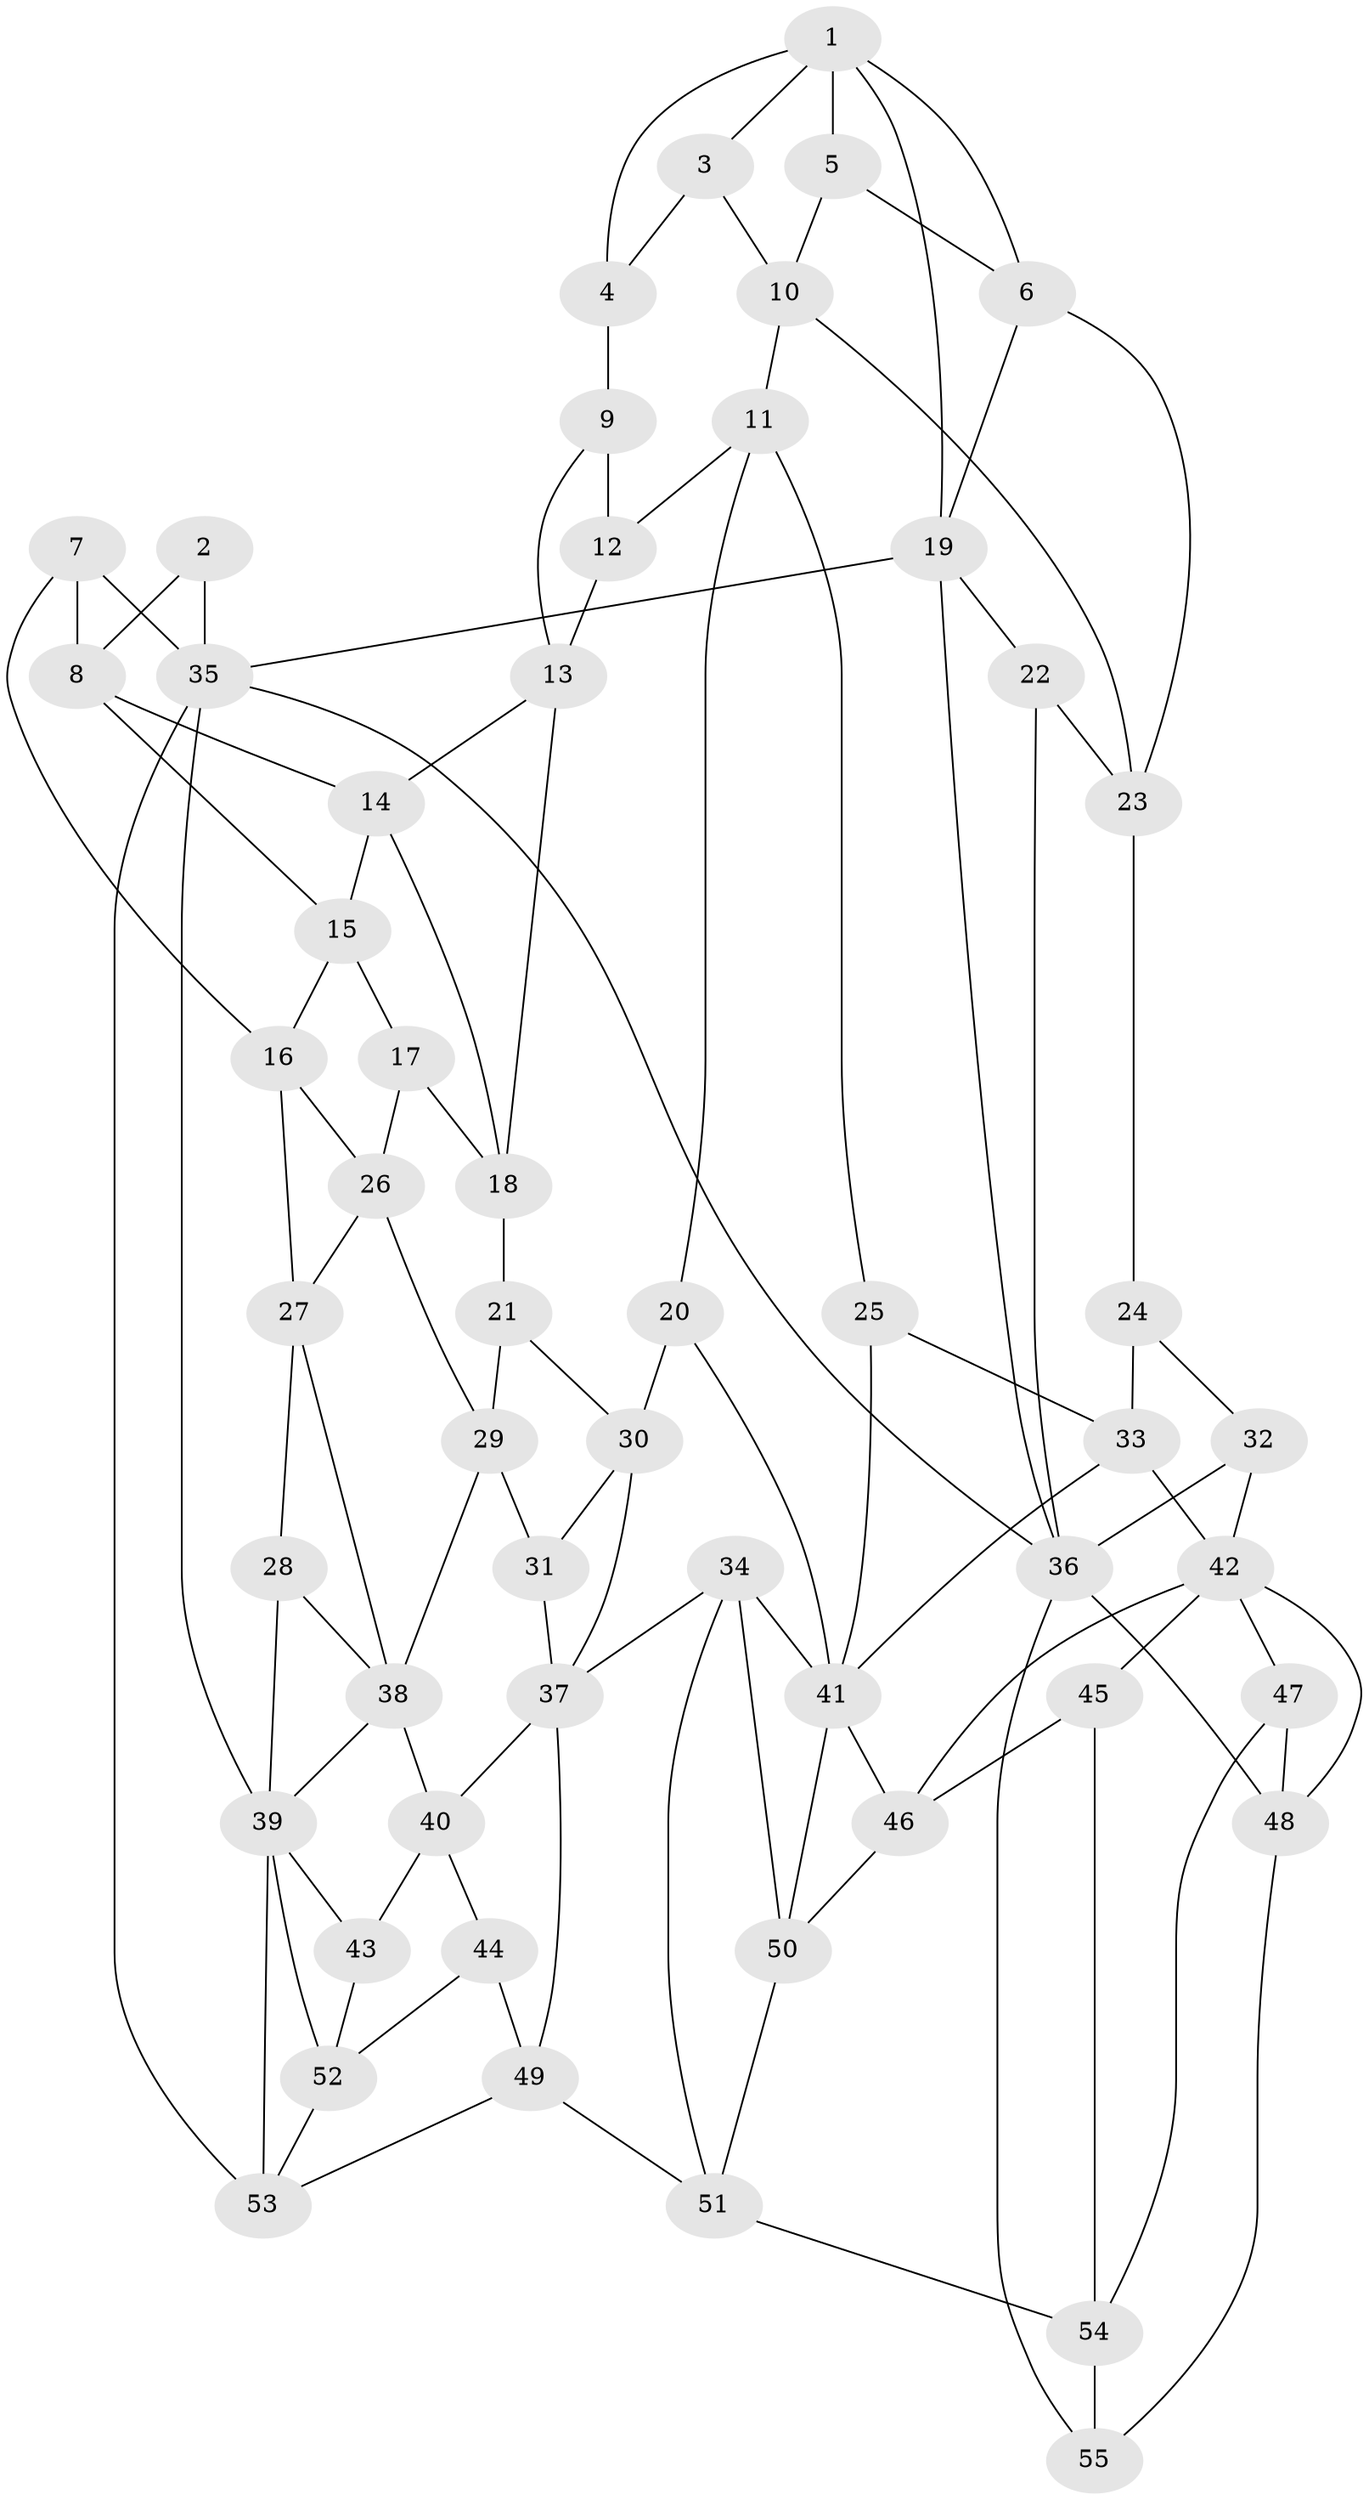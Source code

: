 // original degree distribution, {3: 0.01818181818181818, 4: 0.22727272727272727, 6: 0.20909090909090908, 5: 0.5454545454545454}
// Generated by graph-tools (version 1.1) at 2025/27/03/09/25 03:27:08]
// undirected, 55 vertices, 106 edges
graph export_dot {
graph [start="1"]
  node [color=gray90,style=filled];
  1;
  2;
  3;
  4;
  5;
  6;
  7;
  8;
  9;
  10;
  11;
  12;
  13;
  14;
  15;
  16;
  17;
  18;
  19;
  20;
  21;
  22;
  23;
  24;
  25;
  26;
  27;
  28;
  29;
  30;
  31;
  32;
  33;
  34;
  35;
  36;
  37;
  38;
  39;
  40;
  41;
  42;
  43;
  44;
  45;
  46;
  47;
  48;
  49;
  50;
  51;
  52;
  53;
  54;
  55;
  1 -- 3 [weight=1.0];
  1 -- 4 [weight=1.0];
  1 -- 5 [weight=1.0];
  1 -- 6 [weight=1.0];
  1 -- 19 [weight=1.0];
  2 -- 8 [weight=1.0];
  2 -- 35 [weight=1.0];
  3 -- 4 [weight=1.0];
  3 -- 10 [weight=1.0];
  4 -- 9 [weight=2.0];
  5 -- 6 [weight=1.0];
  5 -- 10 [weight=1.0];
  6 -- 19 [weight=1.0];
  6 -- 23 [weight=1.0];
  7 -- 8 [weight=1.0];
  7 -- 16 [weight=1.0];
  7 -- 35 [weight=2.0];
  8 -- 14 [weight=1.0];
  8 -- 15 [weight=1.0];
  9 -- 12 [weight=1.0];
  9 -- 13 [weight=1.0];
  10 -- 11 [weight=1.0];
  10 -- 23 [weight=1.0];
  11 -- 12 [weight=1.0];
  11 -- 20 [weight=1.0];
  11 -- 25 [weight=1.0];
  12 -- 13 [weight=1.0];
  13 -- 14 [weight=1.0];
  13 -- 18 [weight=1.0];
  14 -- 15 [weight=1.0];
  14 -- 18 [weight=1.0];
  15 -- 16 [weight=1.0];
  15 -- 17 [weight=1.0];
  16 -- 26 [weight=1.0];
  16 -- 27 [weight=1.0];
  17 -- 18 [weight=1.0];
  17 -- 26 [weight=1.0];
  18 -- 21 [weight=1.0];
  19 -- 22 [weight=1.0];
  19 -- 35 [weight=1.0];
  19 -- 36 [weight=1.0];
  20 -- 30 [weight=1.0];
  20 -- 41 [weight=1.0];
  21 -- 29 [weight=1.0];
  21 -- 30 [weight=1.0];
  22 -- 23 [weight=1.0];
  22 -- 36 [weight=1.0];
  23 -- 24 [weight=1.0];
  24 -- 32 [weight=1.0];
  24 -- 33 [weight=1.0];
  25 -- 33 [weight=1.0];
  25 -- 41 [weight=1.0];
  26 -- 27 [weight=1.0];
  26 -- 29 [weight=1.0];
  27 -- 28 [weight=1.0];
  27 -- 38 [weight=1.0];
  28 -- 38 [weight=1.0];
  28 -- 39 [weight=1.0];
  29 -- 31 [weight=1.0];
  29 -- 38 [weight=1.0];
  30 -- 31 [weight=1.0];
  30 -- 37 [weight=1.0];
  31 -- 37 [weight=1.0];
  32 -- 36 [weight=2.0];
  32 -- 42 [weight=1.0];
  33 -- 41 [weight=1.0];
  33 -- 42 [weight=1.0];
  34 -- 37 [weight=1.0];
  34 -- 41 [weight=1.0];
  34 -- 50 [weight=1.0];
  34 -- 51 [weight=1.0];
  35 -- 36 [weight=1.0];
  35 -- 39 [weight=1.0];
  35 -- 53 [weight=1.0];
  36 -- 48 [weight=1.0];
  36 -- 55 [weight=1.0];
  37 -- 40 [weight=2.0];
  37 -- 49 [weight=1.0];
  38 -- 39 [weight=1.0];
  38 -- 40 [weight=2.0];
  39 -- 43 [weight=1.0];
  39 -- 52 [weight=1.0];
  39 -- 53 [weight=1.0];
  40 -- 43 [weight=1.0];
  40 -- 44 [weight=1.0];
  41 -- 46 [weight=1.0];
  41 -- 50 [weight=1.0];
  42 -- 45 [weight=1.0];
  42 -- 46 [weight=1.0];
  42 -- 47 [weight=1.0];
  42 -- 48 [weight=1.0];
  43 -- 52 [weight=1.0];
  44 -- 49 [weight=1.0];
  44 -- 52 [weight=1.0];
  45 -- 46 [weight=1.0];
  45 -- 54 [weight=1.0];
  46 -- 50 [weight=1.0];
  47 -- 48 [weight=1.0];
  47 -- 54 [weight=1.0];
  48 -- 55 [weight=1.0];
  49 -- 51 [weight=1.0];
  49 -- 53 [weight=1.0];
  50 -- 51 [weight=1.0];
  51 -- 54 [weight=1.0];
  52 -- 53 [weight=1.0];
  54 -- 55 [weight=1.0];
}
